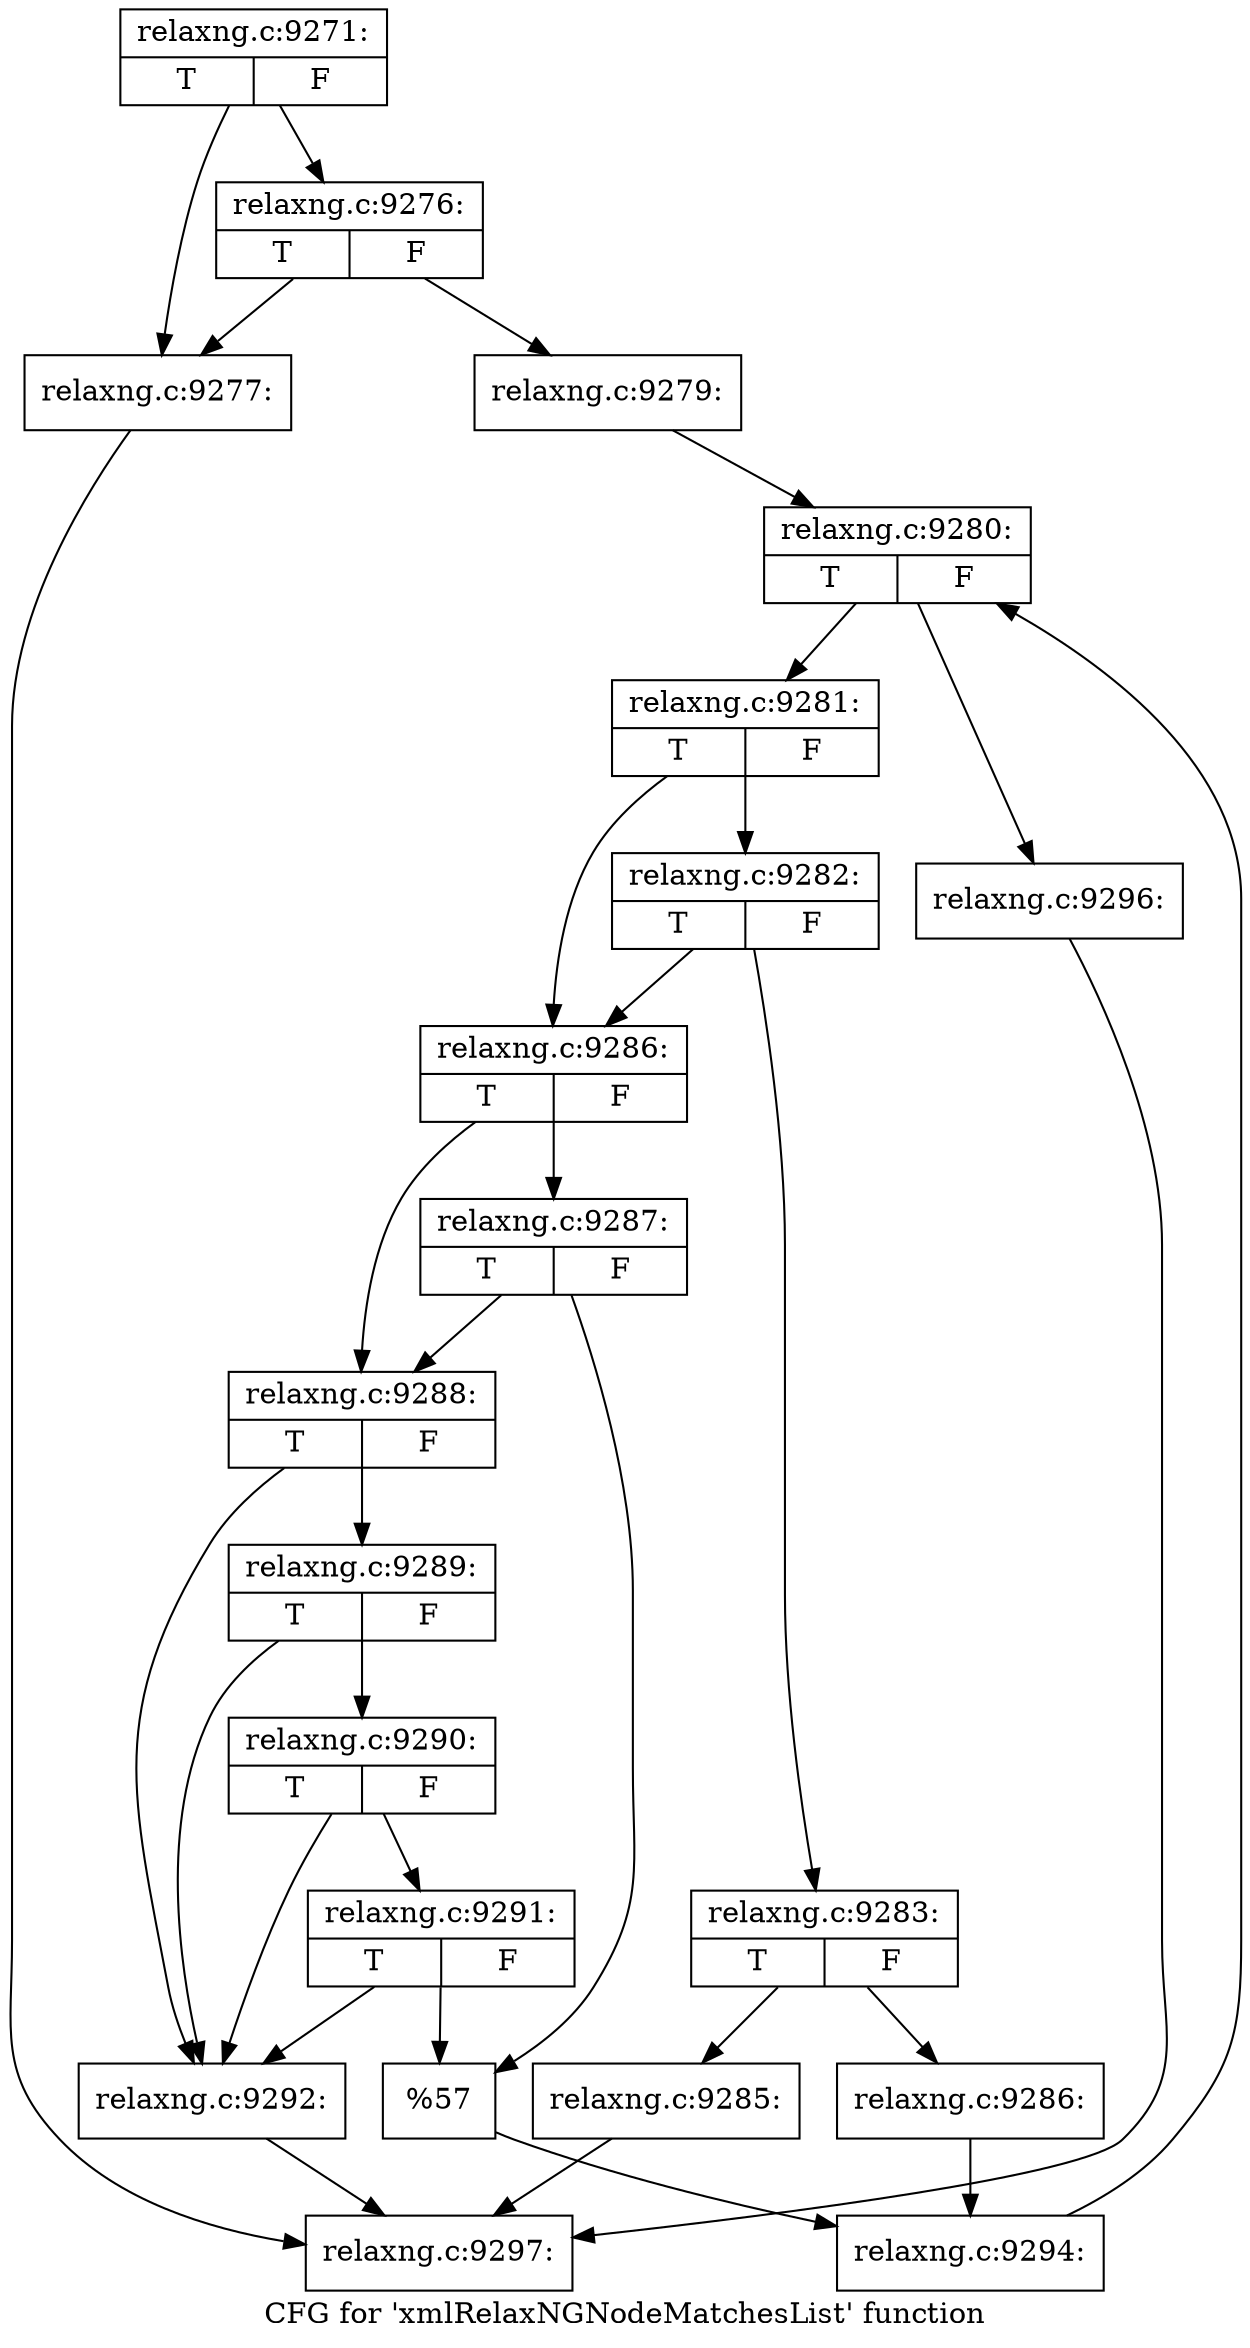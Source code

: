 digraph "CFG for 'xmlRelaxNGNodeMatchesList' function" {
	label="CFG for 'xmlRelaxNGNodeMatchesList' function";

	Node0x555e9c7aedc0 [shape=record,label="{relaxng.c:9271:|{<s0>T|<s1>F}}"];
	Node0x555e9c7aedc0 -> Node0x555e9c7c7b70;
	Node0x555e9c7aedc0 -> Node0x555e9c7c7c10;
	Node0x555e9c7c7c10 [shape=record,label="{relaxng.c:9276:|{<s0>T|<s1>F}}"];
	Node0x555e9c7c7c10 -> Node0x555e9c7c7b70;
	Node0x555e9c7c7c10 -> Node0x555e9c7c7bc0;
	Node0x555e9c7c7b70 [shape=record,label="{relaxng.c:9277:}"];
	Node0x555e9c7c7b70 -> Node0x555e9c7aee10;
	Node0x555e9c7c7bc0 [shape=record,label="{relaxng.c:9279:}"];
	Node0x555e9c7c7bc0 -> Node0x555e9c7c8750;
	Node0x555e9c7c8750 [shape=record,label="{relaxng.c:9280:|{<s0>T|<s1>F}}"];
	Node0x555e9c7c8750 -> Node0x555e9c7c8b10;
	Node0x555e9c7c8750 -> Node0x555e9c7c8930;
	Node0x555e9c7c8b10 [shape=record,label="{relaxng.c:9281:|{<s0>T|<s1>F}}"];
	Node0x555e9c7c8b10 -> Node0x555e9c7c8db0;
	Node0x555e9c7c8b10 -> Node0x555e9c7c8d60;
	Node0x555e9c7c8db0 [shape=record,label="{relaxng.c:9282:|{<s0>T|<s1>F}}"];
	Node0x555e9c7c8db0 -> Node0x555e9c7c8cc0;
	Node0x555e9c7c8db0 -> Node0x555e9c7c8d60;
	Node0x555e9c7c8cc0 [shape=record,label="{relaxng.c:9283:|{<s0>T|<s1>F}}"];
	Node0x555e9c7c8cc0 -> Node0x555e9c7c96a0;
	Node0x555e9c7c8cc0 -> Node0x555e9c7c96f0;
	Node0x555e9c7c96a0 [shape=record,label="{relaxng.c:9285:}"];
	Node0x555e9c7c96a0 -> Node0x555e9c7aee10;
	Node0x555e9c7c96f0 [shape=record,label="{relaxng.c:9286:}"];
	Node0x555e9c7c96f0 -> Node0x555e9c7c8d10;
	Node0x555e9c7c8d60 [shape=record,label="{relaxng.c:9286:|{<s0>T|<s1>F}}"];
	Node0x555e9c7c8d60 -> Node0x555e9c7c9ce0;
	Node0x555e9c7c8d60 -> Node0x555e9c7c9d60;
	Node0x555e9c7c9d60 [shape=record,label="{relaxng.c:9287:|{<s0>T|<s1>F}}"];
	Node0x555e9c7c9d60 -> Node0x555e9c7c9ce0;
	Node0x555e9c7c9d60 -> Node0x555e9c7c9c90;
	Node0x555e9c7c9ce0 [shape=record,label="{relaxng.c:9288:|{<s0>T|<s1>F}}"];
	Node0x555e9c7c9ce0 -> Node0x555e9c7c9c40;
	Node0x555e9c7c9ce0 -> Node0x555e9c7ca500;
	Node0x555e9c7ca500 [shape=record,label="{relaxng.c:9289:|{<s0>T|<s1>F}}"];
	Node0x555e9c7ca500 -> Node0x555e9c7c9c40;
	Node0x555e9c7ca500 -> Node0x555e9c7ca480;
	Node0x555e9c7ca480 [shape=record,label="{relaxng.c:9290:|{<s0>T|<s1>F}}"];
	Node0x555e9c7ca480 -> Node0x555e9c7c9c40;
	Node0x555e9c7ca480 -> Node0x555e9c7ca400;
	Node0x555e9c7ca400 [shape=record,label="{relaxng.c:9291:|{<s0>T|<s1>F}}"];
	Node0x555e9c7ca400 -> Node0x555e9c7c9c40;
	Node0x555e9c7ca400 -> Node0x555e9c7c9c90;
	Node0x555e9c7c9c40 [shape=record,label="{relaxng.c:9292:}"];
	Node0x555e9c7c9c40 -> Node0x555e9c7aee10;
	Node0x555e9c7c9c90 [shape=record,label="{%57}"];
	Node0x555e9c7c9c90 -> Node0x555e9c7c8d10;
	Node0x555e9c7c8d10 [shape=record,label="{relaxng.c:9294:}"];
	Node0x555e9c7c8d10 -> Node0x555e9c7c8750;
	Node0x555e9c7c8930 [shape=record,label="{relaxng.c:9296:}"];
	Node0x555e9c7c8930 -> Node0x555e9c7aee10;
	Node0x555e9c7aee10 [shape=record,label="{relaxng.c:9297:}"];
}
